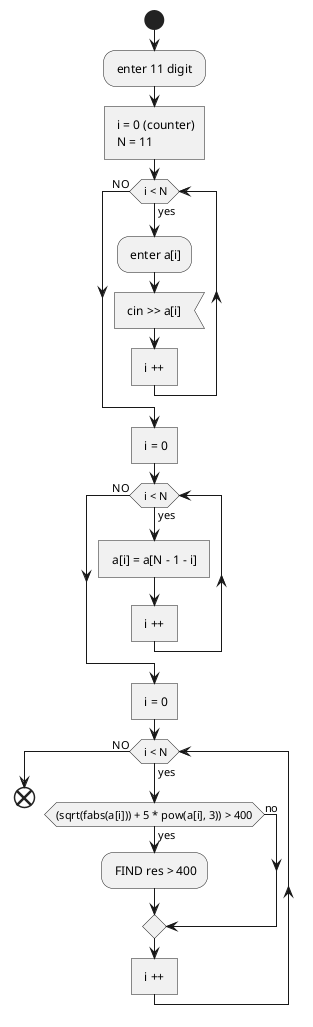 @startuml
start

: enter 11 digit ;
: i = 0 (counter)\n N = 11]
while ( i < N) is (yes)
  : enter a[i];
  : cin >> a[i] <
  : i ++ ]
endwhile (NO)
  : i = 0]
  while ( i < N) is (yes)
    : a[i] = a[N - 1 - i] ]
    : i ++ ]
  endwhile (NO)

: i = 0]
while ( i < N) is (yes)
  if ((sqrt(fabs(a[i])) + 5 * pow(a[i], 3)) > 400) then (yes)
    : FIND res > 400;
  else (no)
  endif
  : i ++ ]
endwhile (NO)


end
@enduml
